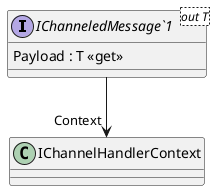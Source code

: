 @startuml
interface "IChanneledMessage`1"<out T> {
    Payload : T <<get>>
}
"IChanneledMessage`1" --> "Context" IChannelHandlerContext
@enduml
